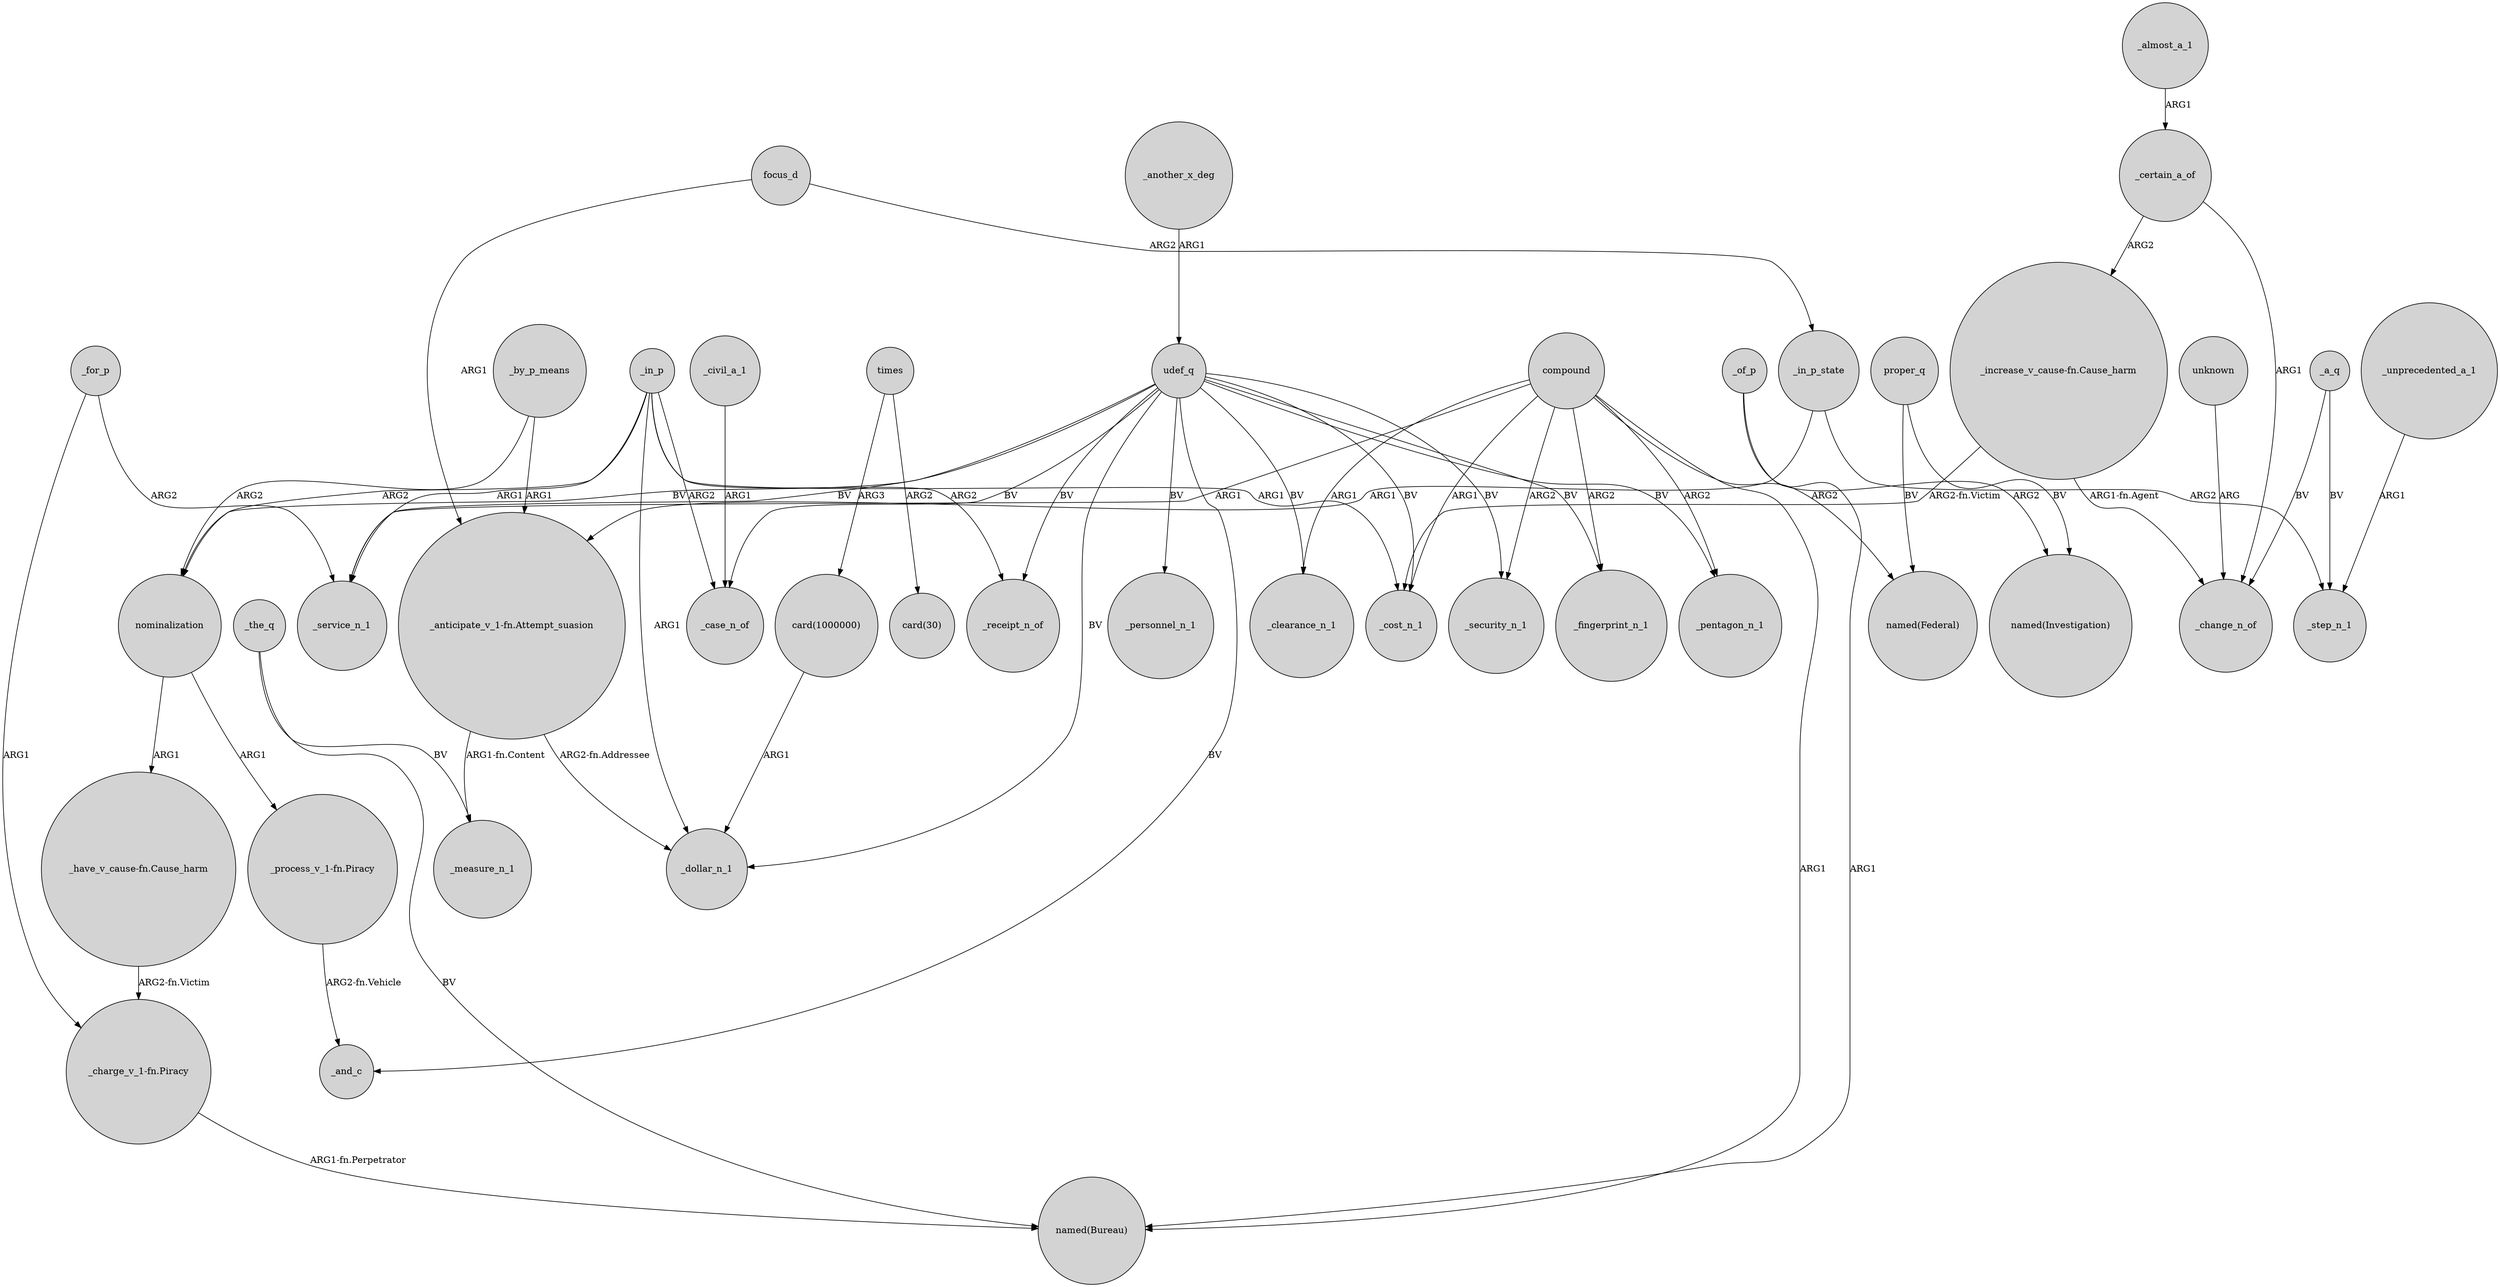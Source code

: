 digraph {
	node [shape=circle style=filled]
	compound -> _clearance_n_1 [label=ARG1]
	"_process_v_1-fn.Piracy" -> _and_c [label="ARG2-fn.Vehicle"]
	proper_q -> "named(Investigation)" [label=BV]
	_the_q -> _measure_n_1 [label=BV]
	"_anticipate_v_1-fn.Attempt_suasion" -> _dollar_n_1 [label="ARG2-fn.Addressee"]
	focus_d -> _in_p_state [label=ARG2]
	udef_q -> _service_n_1 [label=BV]
	_of_p -> "named(Bureau)" [label=ARG1]
	_for_p -> _service_n_1 [label=ARG2]
	compound -> "named(Bureau)" [label=ARG1]
	_the_q -> "named(Bureau)" [label=BV]
	compound -> _pentagon_n_1 [label=ARG2]
	_of_p -> "named(Investigation)" [label=ARG2]
	"_increase_v_cause-fn.Cause_harm" -> _change_n_of [label="ARG1-fn.Agent"]
	udef_q -> _personnel_n_1 [label=BV]
	udef_q -> _pentagon_n_1 [label=BV]
	udef_q -> nominalization [label=BV]
	times -> "card(1000000)" [label=ARG3]
	udef_q -> _case_n_of [label=BV]
	compound -> "named(Federal)" [label=ARG2]
	_civil_a_1 -> _case_n_of [label=ARG1]
	udef_q -> _receipt_n_of [label=BV]
	udef_q -> _security_n_1 [label=BV]
	udef_q -> _and_c [label=BV]
	proper_q -> "named(Federal)" [label=BV]
	unknown -> _change_n_of [label=ARG]
	focus_d -> "_anticipate_v_1-fn.Attempt_suasion" [label=ARG1]
	_in_p -> _cost_n_1 [label=ARG1]
	nominalization -> "_process_v_1-fn.Piracy" [label=ARG1]
	"_anticipate_v_1-fn.Attempt_suasion" -> _measure_n_1 [label="ARG1-fn.Content"]
	"_have_v_cause-fn.Cause_harm" -> "_charge_v_1-fn.Piracy" [label="ARG2-fn.Victim"]
	_in_p -> _dollar_n_1 [label=ARG1]
	nominalization -> "_have_v_cause-fn.Cause_harm" [label=ARG1]
	_certain_a_of -> "_increase_v_cause-fn.Cause_harm" [label=ARG2]
	compound -> _fingerprint_n_1 [label=ARG2]
	times -> "card(30)" [label=ARG2]
	_in_p_state -> "_anticipate_v_1-fn.Attempt_suasion" [label=ARG1]
	_by_p_means -> nominalization [label=ARG2]
	udef_q -> _dollar_n_1 [label=BV]
	_unprecedented_a_1 -> _step_n_1 [label=ARG1]
	"card(1000000)" -> _dollar_n_1 [label=ARG1]
	_by_p_means -> "_anticipate_v_1-fn.Attempt_suasion" [label=ARG1]
	udef_q -> _clearance_n_1 [label=BV]
	"_increase_v_cause-fn.Cause_harm" -> _cost_n_1 [label="ARG2-fn.Victim"]
	_a_q -> _change_n_of [label=BV]
	_in_p -> _case_n_of [label=ARG2]
	_for_p -> "_charge_v_1-fn.Piracy" [label=ARG1]
	_a_q -> _step_n_1 [label=BV]
	_in_p -> _service_n_1 [label=ARG1]
	_another_x_deg -> udef_q [label=ARG1]
	compound -> _cost_n_1 [label=ARG1]
	compound -> _security_n_1 [label=ARG2]
	udef_q -> _fingerprint_n_1 [label=BV]
	_in_p_state -> _step_n_1 [label=ARG2]
	_in_p -> nominalization [label=ARG2]
	compound -> _service_n_1 [label=ARG1]
	_certain_a_of -> _change_n_of [label=ARG1]
	_in_p -> _receipt_n_of [label=ARG2]
	_almost_a_1 -> _certain_a_of [label=ARG1]
	udef_q -> _cost_n_1 [label=BV]
	"_charge_v_1-fn.Piracy" -> "named(Bureau)" [label="ARG1-fn.Perpetrator"]
}
